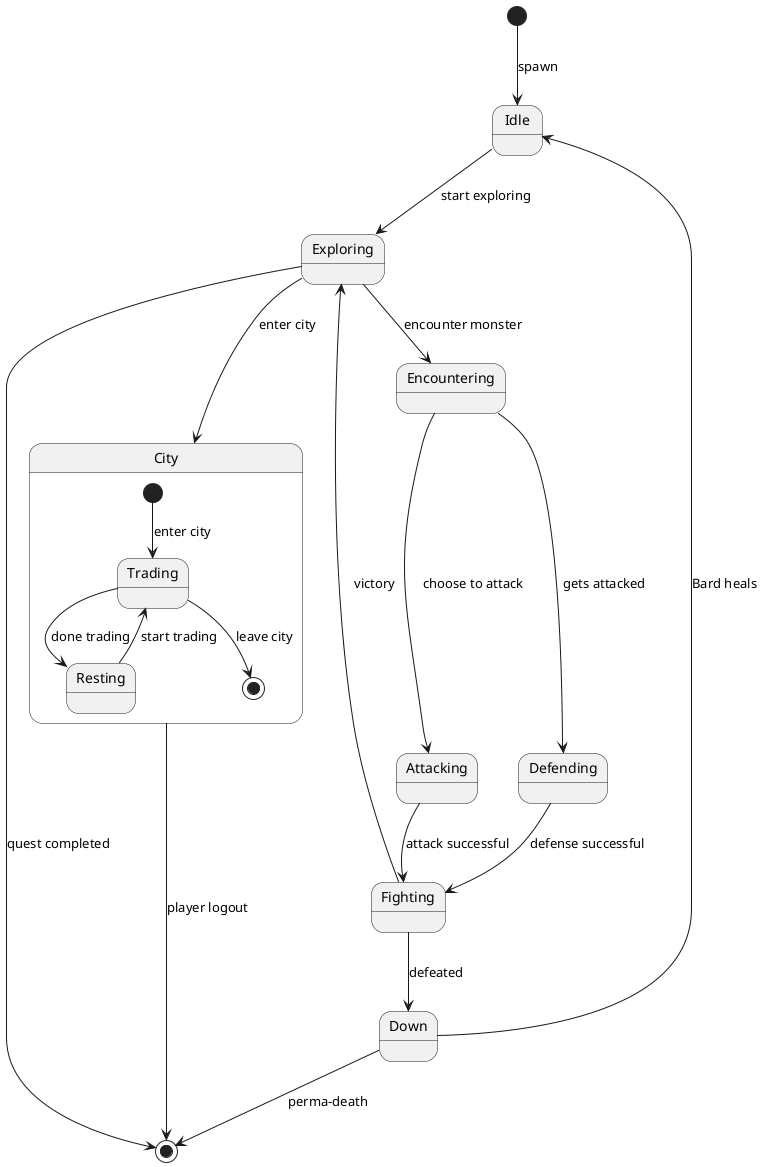 @startuml Archer_State_Diagram
[*] --> Idle : spawn

' Core Loop
Idle --> Exploring : start exploring
Exploring --> Encountering : encounter monster
Encountering --> Attacking : choose to attack
Encountering --> Defending : gets attacked

' Combat resolution
Attacking --> Fighting : attack successful
Defending --> Fighting : defense successful
Fighting --> Exploring : victory
Fighting --> Down : defeated

' Healing
Down --> Idle : Bard heals
Down --> [*] : perma-death

' City-related states
Exploring --> City : enter city
state City {
  [*] --> Trading : enter city
  Trading --> Resting : done trading
  Resting --> Trading : start trading
  Trading --> [*] : leave city
}

' Quest & logout
Exploring --> [*] : quest completed
City --> [*] : player logout

@enduml
